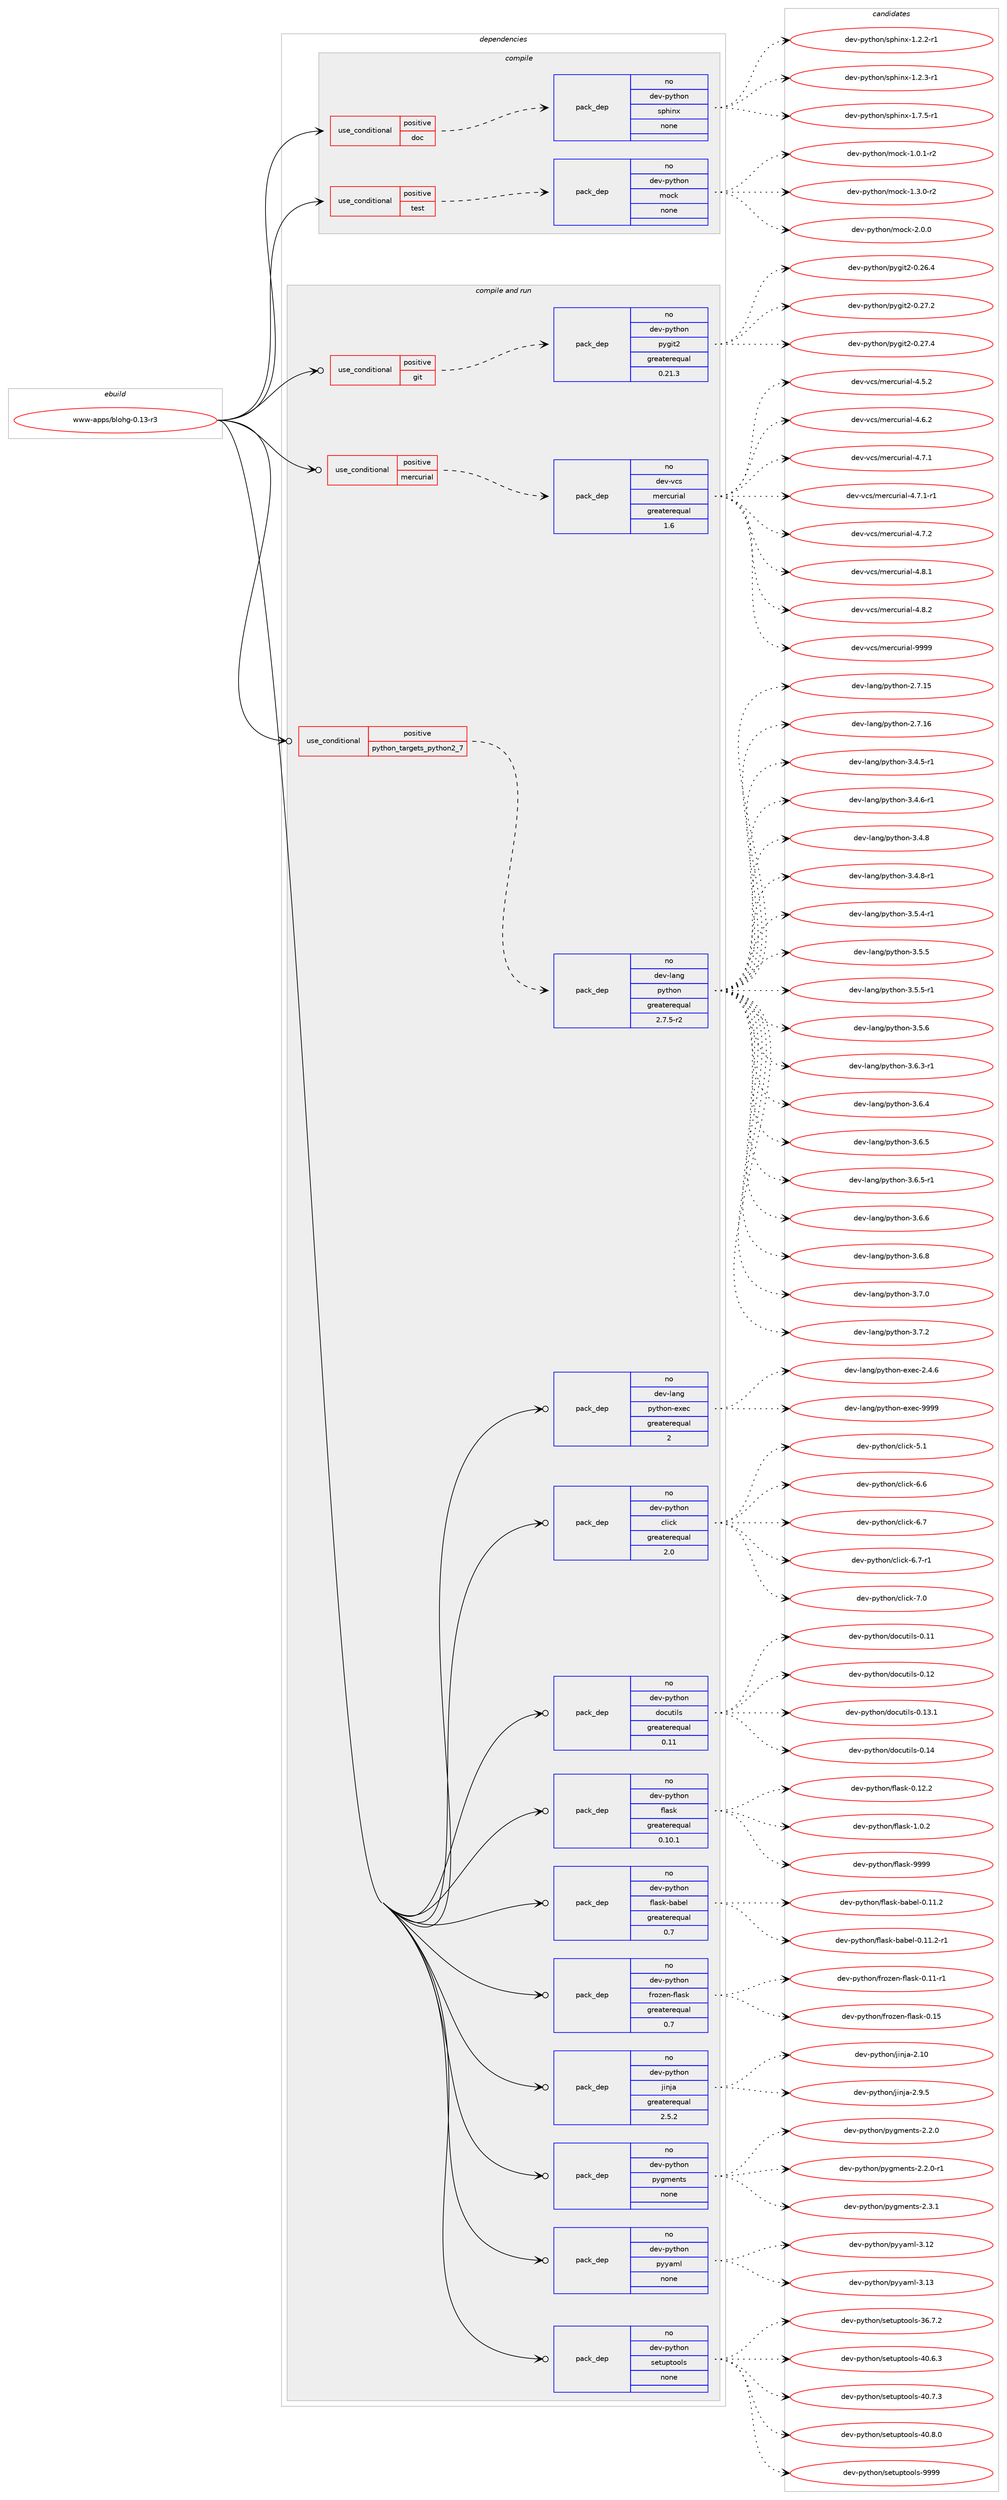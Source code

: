 digraph prolog {

# *************
# Graph options
# *************

newrank=true;
concentrate=true;
compound=true;
graph [rankdir=LR,fontname=Helvetica,fontsize=10,ranksep=1.5];#, ranksep=2.5, nodesep=0.2];
edge  [arrowhead=vee];
node  [fontname=Helvetica,fontsize=10];

# **********
# The ebuild
# **********

subgraph cluster_leftcol {
color=gray;
rank=same;
label=<<i>ebuild</i>>;
id [label="www-apps/blohg-0.13-r3", color=red, width=4, href="../www-apps/blohg-0.13-r3.svg"];
}

# ****************
# The dependencies
# ****************

subgraph cluster_midcol {
color=gray;
label=<<i>dependencies</i>>;
subgraph cluster_compile {
fillcolor="#eeeeee";
style=filled;
label=<<i>compile</i>>;
subgraph cond462930 {
dependency1743924 [label=<<TABLE BORDER="0" CELLBORDER="1" CELLSPACING="0" CELLPADDING="4"><TR><TD ROWSPAN="3" CELLPADDING="10">use_conditional</TD></TR><TR><TD>positive</TD></TR><TR><TD>doc</TD></TR></TABLE>>, shape=none, color=red];
subgraph pack1251859 {
dependency1743925 [label=<<TABLE BORDER="0" CELLBORDER="1" CELLSPACING="0" CELLPADDING="4" WIDTH="220"><TR><TD ROWSPAN="6" CELLPADDING="30">pack_dep</TD></TR><TR><TD WIDTH="110">no</TD></TR><TR><TD>dev-python</TD></TR><TR><TD>sphinx</TD></TR><TR><TD>none</TD></TR><TR><TD></TD></TR></TABLE>>, shape=none, color=blue];
}
dependency1743924:e -> dependency1743925:w [weight=20,style="dashed",arrowhead="vee"];
}
id:e -> dependency1743924:w [weight=20,style="solid",arrowhead="vee"];
subgraph cond462931 {
dependency1743926 [label=<<TABLE BORDER="0" CELLBORDER="1" CELLSPACING="0" CELLPADDING="4"><TR><TD ROWSPAN="3" CELLPADDING="10">use_conditional</TD></TR><TR><TD>positive</TD></TR><TR><TD>test</TD></TR></TABLE>>, shape=none, color=red];
subgraph pack1251860 {
dependency1743927 [label=<<TABLE BORDER="0" CELLBORDER="1" CELLSPACING="0" CELLPADDING="4" WIDTH="220"><TR><TD ROWSPAN="6" CELLPADDING="30">pack_dep</TD></TR><TR><TD WIDTH="110">no</TD></TR><TR><TD>dev-python</TD></TR><TR><TD>mock</TD></TR><TR><TD>none</TD></TR><TR><TD></TD></TR></TABLE>>, shape=none, color=blue];
}
dependency1743926:e -> dependency1743927:w [weight=20,style="dashed",arrowhead="vee"];
}
id:e -> dependency1743926:w [weight=20,style="solid",arrowhead="vee"];
}
subgraph cluster_compileandrun {
fillcolor="#eeeeee";
style=filled;
label=<<i>compile and run</i>>;
subgraph cond462932 {
dependency1743928 [label=<<TABLE BORDER="0" CELLBORDER="1" CELLSPACING="0" CELLPADDING="4"><TR><TD ROWSPAN="3" CELLPADDING="10">use_conditional</TD></TR><TR><TD>positive</TD></TR><TR><TD>git</TD></TR></TABLE>>, shape=none, color=red];
subgraph pack1251861 {
dependency1743929 [label=<<TABLE BORDER="0" CELLBORDER="1" CELLSPACING="0" CELLPADDING="4" WIDTH="220"><TR><TD ROWSPAN="6" CELLPADDING="30">pack_dep</TD></TR><TR><TD WIDTH="110">no</TD></TR><TR><TD>dev-python</TD></TR><TR><TD>pygit2</TD></TR><TR><TD>greaterequal</TD></TR><TR><TD>0.21.3</TD></TR></TABLE>>, shape=none, color=blue];
}
dependency1743928:e -> dependency1743929:w [weight=20,style="dashed",arrowhead="vee"];
}
id:e -> dependency1743928:w [weight=20,style="solid",arrowhead="odotvee"];
subgraph cond462933 {
dependency1743930 [label=<<TABLE BORDER="0" CELLBORDER="1" CELLSPACING="0" CELLPADDING="4"><TR><TD ROWSPAN="3" CELLPADDING="10">use_conditional</TD></TR><TR><TD>positive</TD></TR><TR><TD>mercurial</TD></TR></TABLE>>, shape=none, color=red];
subgraph pack1251862 {
dependency1743931 [label=<<TABLE BORDER="0" CELLBORDER="1" CELLSPACING="0" CELLPADDING="4" WIDTH="220"><TR><TD ROWSPAN="6" CELLPADDING="30">pack_dep</TD></TR><TR><TD WIDTH="110">no</TD></TR><TR><TD>dev-vcs</TD></TR><TR><TD>mercurial</TD></TR><TR><TD>greaterequal</TD></TR><TR><TD>1.6</TD></TR></TABLE>>, shape=none, color=blue];
}
dependency1743930:e -> dependency1743931:w [weight=20,style="dashed",arrowhead="vee"];
}
id:e -> dependency1743930:w [weight=20,style="solid",arrowhead="odotvee"];
subgraph cond462934 {
dependency1743932 [label=<<TABLE BORDER="0" CELLBORDER="1" CELLSPACING="0" CELLPADDING="4"><TR><TD ROWSPAN="3" CELLPADDING="10">use_conditional</TD></TR><TR><TD>positive</TD></TR><TR><TD>python_targets_python2_7</TD></TR></TABLE>>, shape=none, color=red];
subgraph pack1251863 {
dependency1743933 [label=<<TABLE BORDER="0" CELLBORDER="1" CELLSPACING="0" CELLPADDING="4" WIDTH="220"><TR><TD ROWSPAN="6" CELLPADDING="30">pack_dep</TD></TR><TR><TD WIDTH="110">no</TD></TR><TR><TD>dev-lang</TD></TR><TR><TD>python</TD></TR><TR><TD>greaterequal</TD></TR><TR><TD>2.7.5-r2</TD></TR></TABLE>>, shape=none, color=blue];
}
dependency1743932:e -> dependency1743933:w [weight=20,style="dashed",arrowhead="vee"];
}
id:e -> dependency1743932:w [weight=20,style="solid",arrowhead="odotvee"];
subgraph pack1251864 {
dependency1743934 [label=<<TABLE BORDER="0" CELLBORDER="1" CELLSPACING="0" CELLPADDING="4" WIDTH="220"><TR><TD ROWSPAN="6" CELLPADDING="30">pack_dep</TD></TR><TR><TD WIDTH="110">no</TD></TR><TR><TD>dev-lang</TD></TR><TR><TD>python-exec</TD></TR><TR><TD>greaterequal</TD></TR><TR><TD>2</TD></TR></TABLE>>, shape=none, color=blue];
}
id:e -> dependency1743934:w [weight=20,style="solid",arrowhead="odotvee"];
subgraph pack1251865 {
dependency1743935 [label=<<TABLE BORDER="0" CELLBORDER="1" CELLSPACING="0" CELLPADDING="4" WIDTH="220"><TR><TD ROWSPAN="6" CELLPADDING="30">pack_dep</TD></TR><TR><TD WIDTH="110">no</TD></TR><TR><TD>dev-python</TD></TR><TR><TD>click</TD></TR><TR><TD>greaterequal</TD></TR><TR><TD>2.0</TD></TR></TABLE>>, shape=none, color=blue];
}
id:e -> dependency1743935:w [weight=20,style="solid",arrowhead="odotvee"];
subgraph pack1251866 {
dependency1743936 [label=<<TABLE BORDER="0" CELLBORDER="1" CELLSPACING="0" CELLPADDING="4" WIDTH="220"><TR><TD ROWSPAN="6" CELLPADDING="30">pack_dep</TD></TR><TR><TD WIDTH="110">no</TD></TR><TR><TD>dev-python</TD></TR><TR><TD>docutils</TD></TR><TR><TD>greaterequal</TD></TR><TR><TD>0.11</TD></TR></TABLE>>, shape=none, color=blue];
}
id:e -> dependency1743936:w [weight=20,style="solid",arrowhead="odotvee"];
subgraph pack1251867 {
dependency1743937 [label=<<TABLE BORDER="0" CELLBORDER="1" CELLSPACING="0" CELLPADDING="4" WIDTH="220"><TR><TD ROWSPAN="6" CELLPADDING="30">pack_dep</TD></TR><TR><TD WIDTH="110">no</TD></TR><TR><TD>dev-python</TD></TR><TR><TD>flask</TD></TR><TR><TD>greaterequal</TD></TR><TR><TD>0.10.1</TD></TR></TABLE>>, shape=none, color=blue];
}
id:e -> dependency1743937:w [weight=20,style="solid",arrowhead="odotvee"];
subgraph pack1251868 {
dependency1743938 [label=<<TABLE BORDER="0" CELLBORDER="1" CELLSPACING="0" CELLPADDING="4" WIDTH="220"><TR><TD ROWSPAN="6" CELLPADDING="30">pack_dep</TD></TR><TR><TD WIDTH="110">no</TD></TR><TR><TD>dev-python</TD></TR><TR><TD>flask-babel</TD></TR><TR><TD>greaterequal</TD></TR><TR><TD>0.7</TD></TR></TABLE>>, shape=none, color=blue];
}
id:e -> dependency1743938:w [weight=20,style="solid",arrowhead="odotvee"];
subgraph pack1251869 {
dependency1743939 [label=<<TABLE BORDER="0" CELLBORDER="1" CELLSPACING="0" CELLPADDING="4" WIDTH="220"><TR><TD ROWSPAN="6" CELLPADDING="30">pack_dep</TD></TR><TR><TD WIDTH="110">no</TD></TR><TR><TD>dev-python</TD></TR><TR><TD>frozen-flask</TD></TR><TR><TD>greaterequal</TD></TR><TR><TD>0.7</TD></TR></TABLE>>, shape=none, color=blue];
}
id:e -> dependency1743939:w [weight=20,style="solid",arrowhead="odotvee"];
subgraph pack1251870 {
dependency1743940 [label=<<TABLE BORDER="0" CELLBORDER="1" CELLSPACING="0" CELLPADDING="4" WIDTH="220"><TR><TD ROWSPAN="6" CELLPADDING="30">pack_dep</TD></TR><TR><TD WIDTH="110">no</TD></TR><TR><TD>dev-python</TD></TR><TR><TD>jinja</TD></TR><TR><TD>greaterequal</TD></TR><TR><TD>2.5.2</TD></TR></TABLE>>, shape=none, color=blue];
}
id:e -> dependency1743940:w [weight=20,style="solid",arrowhead="odotvee"];
subgraph pack1251871 {
dependency1743941 [label=<<TABLE BORDER="0" CELLBORDER="1" CELLSPACING="0" CELLPADDING="4" WIDTH="220"><TR><TD ROWSPAN="6" CELLPADDING="30">pack_dep</TD></TR><TR><TD WIDTH="110">no</TD></TR><TR><TD>dev-python</TD></TR><TR><TD>pygments</TD></TR><TR><TD>none</TD></TR><TR><TD></TD></TR></TABLE>>, shape=none, color=blue];
}
id:e -> dependency1743941:w [weight=20,style="solid",arrowhead="odotvee"];
subgraph pack1251872 {
dependency1743942 [label=<<TABLE BORDER="0" CELLBORDER="1" CELLSPACING="0" CELLPADDING="4" WIDTH="220"><TR><TD ROWSPAN="6" CELLPADDING="30">pack_dep</TD></TR><TR><TD WIDTH="110">no</TD></TR><TR><TD>dev-python</TD></TR><TR><TD>pyyaml</TD></TR><TR><TD>none</TD></TR><TR><TD></TD></TR></TABLE>>, shape=none, color=blue];
}
id:e -> dependency1743942:w [weight=20,style="solid",arrowhead="odotvee"];
subgraph pack1251873 {
dependency1743943 [label=<<TABLE BORDER="0" CELLBORDER="1" CELLSPACING="0" CELLPADDING="4" WIDTH="220"><TR><TD ROWSPAN="6" CELLPADDING="30">pack_dep</TD></TR><TR><TD WIDTH="110">no</TD></TR><TR><TD>dev-python</TD></TR><TR><TD>setuptools</TD></TR><TR><TD>none</TD></TR><TR><TD></TD></TR></TABLE>>, shape=none, color=blue];
}
id:e -> dependency1743943:w [weight=20,style="solid",arrowhead="odotvee"];
}
subgraph cluster_run {
fillcolor="#eeeeee";
style=filled;
label=<<i>run</i>>;
}
}

# **************
# The candidates
# **************

subgraph cluster_choices {
rank=same;
color=gray;
label=<<i>candidates</i>>;

subgraph choice1251859 {
color=black;
nodesep=1;
choice10010111845112121116104111110471151121041051101204549465046504511449 [label="dev-python/sphinx-1.2.2-r1", color=red, width=4,href="../dev-python/sphinx-1.2.2-r1.svg"];
choice10010111845112121116104111110471151121041051101204549465046514511449 [label="dev-python/sphinx-1.2.3-r1", color=red, width=4,href="../dev-python/sphinx-1.2.3-r1.svg"];
choice10010111845112121116104111110471151121041051101204549465546534511449 [label="dev-python/sphinx-1.7.5-r1", color=red, width=4,href="../dev-python/sphinx-1.7.5-r1.svg"];
dependency1743925:e -> choice10010111845112121116104111110471151121041051101204549465046504511449:w [style=dotted,weight="100"];
dependency1743925:e -> choice10010111845112121116104111110471151121041051101204549465046514511449:w [style=dotted,weight="100"];
dependency1743925:e -> choice10010111845112121116104111110471151121041051101204549465546534511449:w [style=dotted,weight="100"];
}
subgraph choice1251860 {
color=black;
nodesep=1;
choice1001011184511212111610411111047109111991074549464846494511450 [label="dev-python/mock-1.0.1-r2", color=red, width=4,href="../dev-python/mock-1.0.1-r2.svg"];
choice1001011184511212111610411111047109111991074549465146484511450 [label="dev-python/mock-1.3.0-r2", color=red, width=4,href="../dev-python/mock-1.3.0-r2.svg"];
choice100101118451121211161041111104710911199107455046484648 [label="dev-python/mock-2.0.0", color=red, width=4,href="../dev-python/mock-2.0.0.svg"];
dependency1743927:e -> choice1001011184511212111610411111047109111991074549464846494511450:w [style=dotted,weight="100"];
dependency1743927:e -> choice1001011184511212111610411111047109111991074549465146484511450:w [style=dotted,weight="100"];
dependency1743927:e -> choice100101118451121211161041111104710911199107455046484648:w [style=dotted,weight="100"];
}
subgraph choice1251861 {
color=black;
nodesep=1;
choice10010111845112121116104111110471121211031051165045484650544652 [label="dev-python/pygit2-0.26.4", color=red, width=4,href="../dev-python/pygit2-0.26.4.svg"];
choice10010111845112121116104111110471121211031051165045484650554650 [label="dev-python/pygit2-0.27.2", color=red, width=4,href="../dev-python/pygit2-0.27.2.svg"];
choice10010111845112121116104111110471121211031051165045484650554652 [label="dev-python/pygit2-0.27.4", color=red, width=4,href="../dev-python/pygit2-0.27.4.svg"];
dependency1743929:e -> choice10010111845112121116104111110471121211031051165045484650544652:w [style=dotted,weight="100"];
dependency1743929:e -> choice10010111845112121116104111110471121211031051165045484650554650:w [style=dotted,weight="100"];
dependency1743929:e -> choice10010111845112121116104111110471121211031051165045484650554652:w [style=dotted,weight="100"];
}
subgraph choice1251862 {
color=black;
nodesep=1;
choice1001011184511899115471091011149911711410597108455246534650 [label="dev-vcs/mercurial-4.5.2", color=red, width=4,href="../dev-vcs/mercurial-4.5.2.svg"];
choice1001011184511899115471091011149911711410597108455246544650 [label="dev-vcs/mercurial-4.6.2", color=red, width=4,href="../dev-vcs/mercurial-4.6.2.svg"];
choice1001011184511899115471091011149911711410597108455246554649 [label="dev-vcs/mercurial-4.7.1", color=red, width=4,href="../dev-vcs/mercurial-4.7.1.svg"];
choice10010111845118991154710910111499117114105971084552465546494511449 [label="dev-vcs/mercurial-4.7.1-r1", color=red, width=4,href="../dev-vcs/mercurial-4.7.1-r1.svg"];
choice1001011184511899115471091011149911711410597108455246554650 [label="dev-vcs/mercurial-4.7.2", color=red, width=4,href="../dev-vcs/mercurial-4.7.2.svg"];
choice1001011184511899115471091011149911711410597108455246564649 [label="dev-vcs/mercurial-4.8.1", color=red, width=4,href="../dev-vcs/mercurial-4.8.1.svg"];
choice1001011184511899115471091011149911711410597108455246564650 [label="dev-vcs/mercurial-4.8.2", color=red, width=4,href="../dev-vcs/mercurial-4.8.2.svg"];
choice10010111845118991154710910111499117114105971084557575757 [label="dev-vcs/mercurial-9999", color=red, width=4,href="../dev-vcs/mercurial-9999.svg"];
dependency1743931:e -> choice1001011184511899115471091011149911711410597108455246534650:w [style=dotted,weight="100"];
dependency1743931:e -> choice1001011184511899115471091011149911711410597108455246544650:w [style=dotted,weight="100"];
dependency1743931:e -> choice1001011184511899115471091011149911711410597108455246554649:w [style=dotted,weight="100"];
dependency1743931:e -> choice10010111845118991154710910111499117114105971084552465546494511449:w [style=dotted,weight="100"];
dependency1743931:e -> choice1001011184511899115471091011149911711410597108455246554650:w [style=dotted,weight="100"];
dependency1743931:e -> choice1001011184511899115471091011149911711410597108455246564649:w [style=dotted,weight="100"];
dependency1743931:e -> choice1001011184511899115471091011149911711410597108455246564650:w [style=dotted,weight="100"];
dependency1743931:e -> choice10010111845118991154710910111499117114105971084557575757:w [style=dotted,weight="100"];
}
subgraph choice1251863 {
color=black;
nodesep=1;
choice10010111845108971101034711212111610411111045504655464953 [label="dev-lang/python-2.7.15", color=red, width=4,href="../dev-lang/python-2.7.15.svg"];
choice10010111845108971101034711212111610411111045504655464954 [label="dev-lang/python-2.7.16", color=red, width=4,href="../dev-lang/python-2.7.16.svg"];
choice1001011184510897110103471121211161041111104551465246534511449 [label="dev-lang/python-3.4.5-r1", color=red, width=4,href="../dev-lang/python-3.4.5-r1.svg"];
choice1001011184510897110103471121211161041111104551465246544511449 [label="dev-lang/python-3.4.6-r1", color=red, width=4,href="../dev-lang/python-3.4.6-r1.svg"];
choice100101118451089711010347112121116104111110455146524656 [label="dev-lang/python-3.4.8", color=red, width=4,href="../dev-lang/python-3.4.8.svg"];
choice1001011184510897110103471121211161041111104551465246564511449 [label="dev-lang/python-3.4.8-r1", color=red, width=4,href="../dev-lang/python-3.4.8-r1.svg"];
choice1001011184510897110103471121211161041111104551465346524511449 [label="dev-lang/python-3.5.4-r1", color=red, width=4,href="../dev-lang/python-3.5.4-r1.svg"];
choice100101118451089711010347112121116104111110455146534653 [label="dev-lang/python-3.5.5", color=red, width=4,href="../dev-lang/python-3.5.5.svg"];
choice1001011184510897110103471121211161041111104551465346534511449 [label="dev-lang/python-3.5.5-r1", color=red, width=4,href="../dev-lang/python-3.5.5-r1.svg"];
choice100101118451089711010347112121116104111110455146534654 [label="dev-lang/python-3.5.6", color=red, width=4,href="../dev-lang/python-3.5.6.svg"];
choice1001011184510897110103471121211161041111104551465446514511449 [label="dev-lang/python-3.6.3-r1", color=red, width=4,href="../dev-lang/python-3.6.3-r1.svg"];
choice100101118451089711010347112121116104111110455146544652 [label="dev-lang/python-3.6.4", color=red, width=4,href="../dev-lang/python-3.6.4.svg"];
choice100101118451089711010347112121116104111110455146544653 [label="dev-lang/python-3.6.5", color=red, width=4,href="../dev-lang/python-3.6.5.svg"];
choice1001011184510897110103471121211161041111104551465446534511449 [label="dev-lang/python-3.6.5-r1", color=red, width=4,href="../dev-lang/python-3.6.5-r1.svg"];
choice100101118451089711010347112121116104111110455146544654 [label="dev-lang/python-3.6.6", color=red, width=4,href="../dev-lang/python-3.6.6.svg"];
choice100101118451089711010347112121116104111110455146544656 [label="dev-lang/python-3.6.8", color=red, width=4,href="../dev-lang/python-3.6.8.svg"];
choice100101118451089711010347112121116104111110455146554648 [label="dev-lang/python-3.7.0", color=red, width=4,href="../dev-lang/python-3.7.0.svg"];
choice100101118451089711010347112121116104111110455146554650 [label="dev-lang/python-3.7.2", color=red, width=4,href="../dev-lang/python-3.7.2.svg"];
dependency1743933:e -> choice10010111845108971101034711212111610411111045504655464953:w [style=dotted,weight="100"];
dependency1743933:e -> choice10010111845108971101034711212111610411111045504655464954:w [style=dotted,weight="100"];
dependency1743933:e -> choice1001011184510897110103471121211161041111104551465246534511449:w [style=dotted,weight="100"];
dependency1743933:e -> choice1001011184510897110103471121211161041111104551465246544511449:w [style=dotted,weight="100"];
dependency1743933:e -> choice100101118451089711010347112121116104111110455146524656:w [style=dotted,weight="100"];
dependency1743933:e -> choice1001011184510897110103471121211161041111104551465246564511449:w [style=dotted,weight="100"];
dependency1743933:e -> choice1001011184510897110103471121211161041111104551465346524511449:w [style=dotted,weight="100"];
dependency1743933:e -> choice100101118451089711010347112121116104111110455146534653:w [style=dotted,weight="100"];
dependency1743933:e -> choice1001011184510897110103471121211161041111104551465346534511449:w [style=dotted,weight="100"];
dependency1743933:e -> choice100101118451089711010347112121116104111110455146534654:w [style=dotted,weight="100"];
dependency1743933:e -> choice1001011184510897110103471121211161041111104551465446514511449:w [style=dotted,weight="100"];
dependency1743933:e -> choice100101118451089711010347112121116104111110455146544652:w [style=dotted,weight="100"];
dependency1743933:e -> choice100101118451089711010347112121116104111110455146544653:w [style=dotted,weight="100"];
dependency1743933:e -> choice1001011184510897110103471121211161041111104551465446534511449:w [style=dotted,weight="100"];
dependency1743933:e -> choice100101118451089711010347112121116104111110455146544654:w [style=dotted,weight="100"];
dependency1743933:e -> choice100101118451089711010347112121116104111110455146544656:w [style=dotted,weight="100"];
dependency1743933:e -> choice100101118451089711010347112121116104111110455146554648:w [style=dotted,weight="100"];
dependency1743933:e -> choice100101118451089711010347112121116104111110455146554650:w [style=dotted,weight="100"];
}
subgraph choice1251864 {
color=black;
nodesep=1;
choice1001011184510897110103471121211161041111104510112010199455046524654 [label="dev-lang/python-exec-2.4.6", color=red, width=4,href="../dev-lang/python-exec-2.4.6.svg"];
choice10010111845108971101034711212111610411111045101120101994557575757 [label="dev-lang/python-exec-9999", color=red, width=4,href="../dev-lang/python-exec-9999.svg"];
dependency1743934:e -> choice1001011184510897110103471121211161041111104510112010199455046524654:w [style=dotted,weight="100"];
dependency1743934:e -> choice10010111845108971101034711212111610411111045101120101994557575757:w [style=dotted,weight="100"];
}
subgraph choice1251865 {
color=black;
nodesep=1;
choice1001011184511212111610411111047991081059910745534649 [label="dev-python/click-5.1", color=red, width=4,href="../dev-python/click-5.1.svg"];
choice1001011184511212111610411111047991081059910745544654 [label="dev-python/click-6.6", color=red, width=4,href="../dev-python/click-6.6.svg"];
choice1001011184511212111610411111047991081059910745544655 [label="dev-python/click-6.7", color=red, width=4,href="../dev-python/click-6.7.svg"];
choice10010111845112121116104111110479910810599107455446554511449 [label="dev-python/click-6.7-r1", color=red, width=4,href="../dev-python/click-6.7-r1.svg"];
choice1001011184511212111610411111047991081059910745554648 [label="dev-python/click-7.0", color=red, width=4,href="../dev-python/click-7.0.svg"];
dependency1743935:e -> choice1001011184511212111610411111047991081059910745534649:w [style=dotted,weight="100"];
dependency1743935:e -> choice1001011184511212111610411111047991081059910745544654:w [style=dotted,weight="100"];
dependency1743935:e -> choice1001011184511212111610411111047991081059910745544655:w [style=dotted,weight="100"];
dependency1743935:e -> choice10010111845112121116104111110479910810599107455446554511449:w [style=dotted,weight="100"];
dependency1743935:e -> choice1001011184511212111610411111047991081059910745554648:w [style=dotted,weight="100"];
}
subgraph choice1251866 {
color=black;
nodesep=1;
choice1001011184511212111610411111047100111991171161051081154548464949 [label="dev-python/docutils-0.11", color=red, width=4,href="../dev-python/docutils-0.11.svg"];
choice1001011184511212111610411111047100111991171161051081154548464950 [label="dev-python/docutils-0.12", color=red, width=4,href="../dev-python/docutils-0.12.svg"];
choice10010111845112121116104111110471001119911711610510811545484649514649 [label="dev-python/docutils-0.13.1", color=red, width=4,href="../dev-python/docutils-0.13.1.svg"];
choice1001011184511212111610411111047100111991171161051081154548464952 [label="dev-python/docutils-0.14", color=red, width=4,href="../dev-python/docutils-0.14.svg"];
dependency1743936:e -> choice1001011184511212111610411111047100111991171161051081154548464949:w [style=dotted,weight="100"];
dependency1743936:e -> choice1001011184511212111610411111047100111991171161051081154548464950:w [style=dotted,weight="100"];
dependency1743936:e -> choice10010111845112121116104111110471001119911711610510811545484649514649:w [style=dotted,weight="100"];
dependency1743936:e -> choice1001011184511212111610411111047100111991171161051081154548464952:w [style=dotted,weight="100"];
}
subgraph choice1251867 {
color=black;
nodesep=1;
choice10010111845112121116104111110471021089711510745484649504650 [label="dev-python/flask-0.12.2", color=red, width=4,href="../dev-python/flask-0.12.2.svg"];
choice100101118451121211161041111104710210897115107454946484650 [label="dev-python/flask-1.0.2", color=red, width=4,href="../dev-python/flask-1.0.2.svg"];
choice1001011184511212111610411111047102108971151074557575757 [label="dev-python/flask-9999", color=red, width=4,href="../dev-python/flask-9999.svg"];
dependency1743937:e -> choice10010111845112121116104111110471021089711510745484649504650:w [style=dotted,weight="100"];
dependency1743937:e -> choice100101118451121211161041111104710210897115107454946484650:w [style=dotted,weight="100"];
dependency1743937:e -> choice1001011184511212111610411111047102108971151074557575757:w [style=dotted,weight="100"];
}
subgraph choice1251868 {
color=black;
nodesep=1;
choice1001011184511212111610411111047102108971151074598979810110845484649494650 [label="dev-python/flask-babel-0.11.2", color=red, width=4,href="../dev-python/flask-babel-0.11.2.svg"];
choice10010111845112121116104111110471021089711510745989798101108454846494946504511449 [label="dev-python/flask-babel-0.11.2-r1", color=red, width=4,href="../dev-python/flask-babel-0.11.2-r1.svg"];
dependency1743938:e -> choice1001011184511212111610411111047102108971151074598979810110845484649494650:w [style=dotted,weight="100"];
dependency1743938:e -> choice10010111845112121116104111110471021089711510745989798101108454846494946504511449:w [style=dotted,weight="100"];
}
subgraph choice1251869 {
color=black;
nodesep=1;
choice1001011184511212111610411111047102114111122101110451021089711510745484649494511449 [label="dev-python/frozen-flask-0.11-r1", color=red, width=4,href="../dev-python/frozen-flask-0.11-r1.svg"];
choice100101118451121211161041111104710211411112210111045102108971151074548464953 [label="dev-python/frozen-flask-0.15", color=red, width=4,href="../dev-python/frozen-flask-0.15.svg"];
dependency1743939:e -> choice1001011184511212111610411111047102114111122101110451021089711510745484649494511449:w [style=dotted,weight="100"];
dependency1743939:e -> choice100101118451121211161041111104710211411112210111045102108971151074548464953:w [style=dotted,weight="100"];
}
subgraph choice1251870 {
color=black;
nodesep=1;
choice1001011184511212111610411111047106105110106974550464948 [label="dev-python/jinja-2.10", color=red, width=4,href="../dev-python/jinja-2.10.svg"];
choice100101118451121211161041111104710610511010697455046574653 [label="dev-python/jinja-2.9.5", color=red, width=4,href="../dev-python/jinja-2.9.5.svg"];
dependency1743940:e -> choice1001011184511212111610411111047106105110106974550464948:w [style=dotted,weight="100"];
dependency1743940:e -> choice100101118451121211161041111104710610511010697455046574653:w [style=dotted,weight="100"];
}
subgraph choice1251871 {
color=black;
nodesep=1;
choice1001011184511212111610411111047112121103109101110116115455046504648 [label="dev-python/pygments-2.2.0", color=red, width=4,href="../dev-python/pygments-2.2.0.svg"];
choice10010111845112121116104111110471121211031091011101161154550465046484511449 [label="dev-python/pygments-2.2.0-r1", color=red, width=4,href="../dev-python/pygments-2.2.0-r1.svg"];
choice1001011184511212111610411111047112121103109101110116115455046514649 [label="dev-python/pygments-2.3.1", color=red, width=4,href="../dev-python/pygments-2.3.1.svg"];
dependency1743941:e -> choice1001011184511212111610411111047112121103109101110116115455046504648:w [style=dotted,weight="100"];
dependency1743941:e -> choice10010111845112121116104111110471121211031091011101161154550465046484511449:w [style=dotted,weight="100"];
dependency1743941:e -> choice1001011184511212111610411111047112121103109101110116115455046514649:w [style=dotted,weight="100"];
}
subgraph choice1251872 {
color=black;
nodesep=1;
choice1001011184511212111610411111047112121121971091084551464950 [label="dev-python/pyyaml-3.12", color=red, width=4,href="../dev-python/pyyaml-3.12.svg"];
choice1001011184511212111610411111047112121121971091084551464951 [label="dev-python/pyyaml-3.13", color=red, width=4,href="../dev-python/pyyaml-3.13.svg"];
dependency1743942:e -> choice1001011184511212111610411111047112121121971091084551464950:w [style=dotted,weight="100"];
dependency1743942:e -> choice1001011184511212111610411111047112121121971091084551464951:w [style=dotted,weight="100"];
}
subgraph choice1251873 {
color=black;
nodesep=1;
choice100101118451121211161041111104711510111611711211611111110811545515446554650 [label="dev-python/setuptools-36.7.2", color=red, width=4,href="../dev-python/setuptools-36.7.2.svg"];
choice100101118451121211161041111104711510111611711211611111110811545524846544651 [label="dev-python/setuptools-40.6.3", color=red, width=4,href="../dev-python/setuptools-40.6.3.svg"];
choice100101118451121211161041111104711510111611711211611111110811545524846554651 [label="dev-python/setuptools-40.7.3", color=red, width=4,href="../dev-python/setuptools-40.7.3.svg"];
choice100101118451121211161041111104711510111611711211611111110811545524846564648 [label="dev-python/setuptools-40.8.0", color=red, width=4,href="../dev-python/setuptools-40.8.0.svg"];
choice10010111845112121116104111110471151011161171121161111111081154557575757 [label="dev-python/setuptools-9999", color=red, width=4,href="../dev-python/setuptools-9999.svg"];
dependency1743943:e -> choice100101118451121211161041111104711510111611711211611111110811545515446554650:w [style=dotted,weight="100"];
dependency1743943:e -> choice100101118451121211161041111104711510111611711211611111110811545524846544651:w [style=dotted,weight="100"];
dependency1743943:e -> choice100101118451121211161041111104711510111611711211611111110811545524846554651:w [style=dotted,weight="100"];
dependency1743943:e -> choice100101118451121211161041111104711510111611711211611111110811545524846564648:w [style=dotted,weight="100"];
dependency1743943:e -> choice10010111845112121116104111110471151011161171121161111111081154557575757:w [style=dotted,weight="100"];
}
}

}

